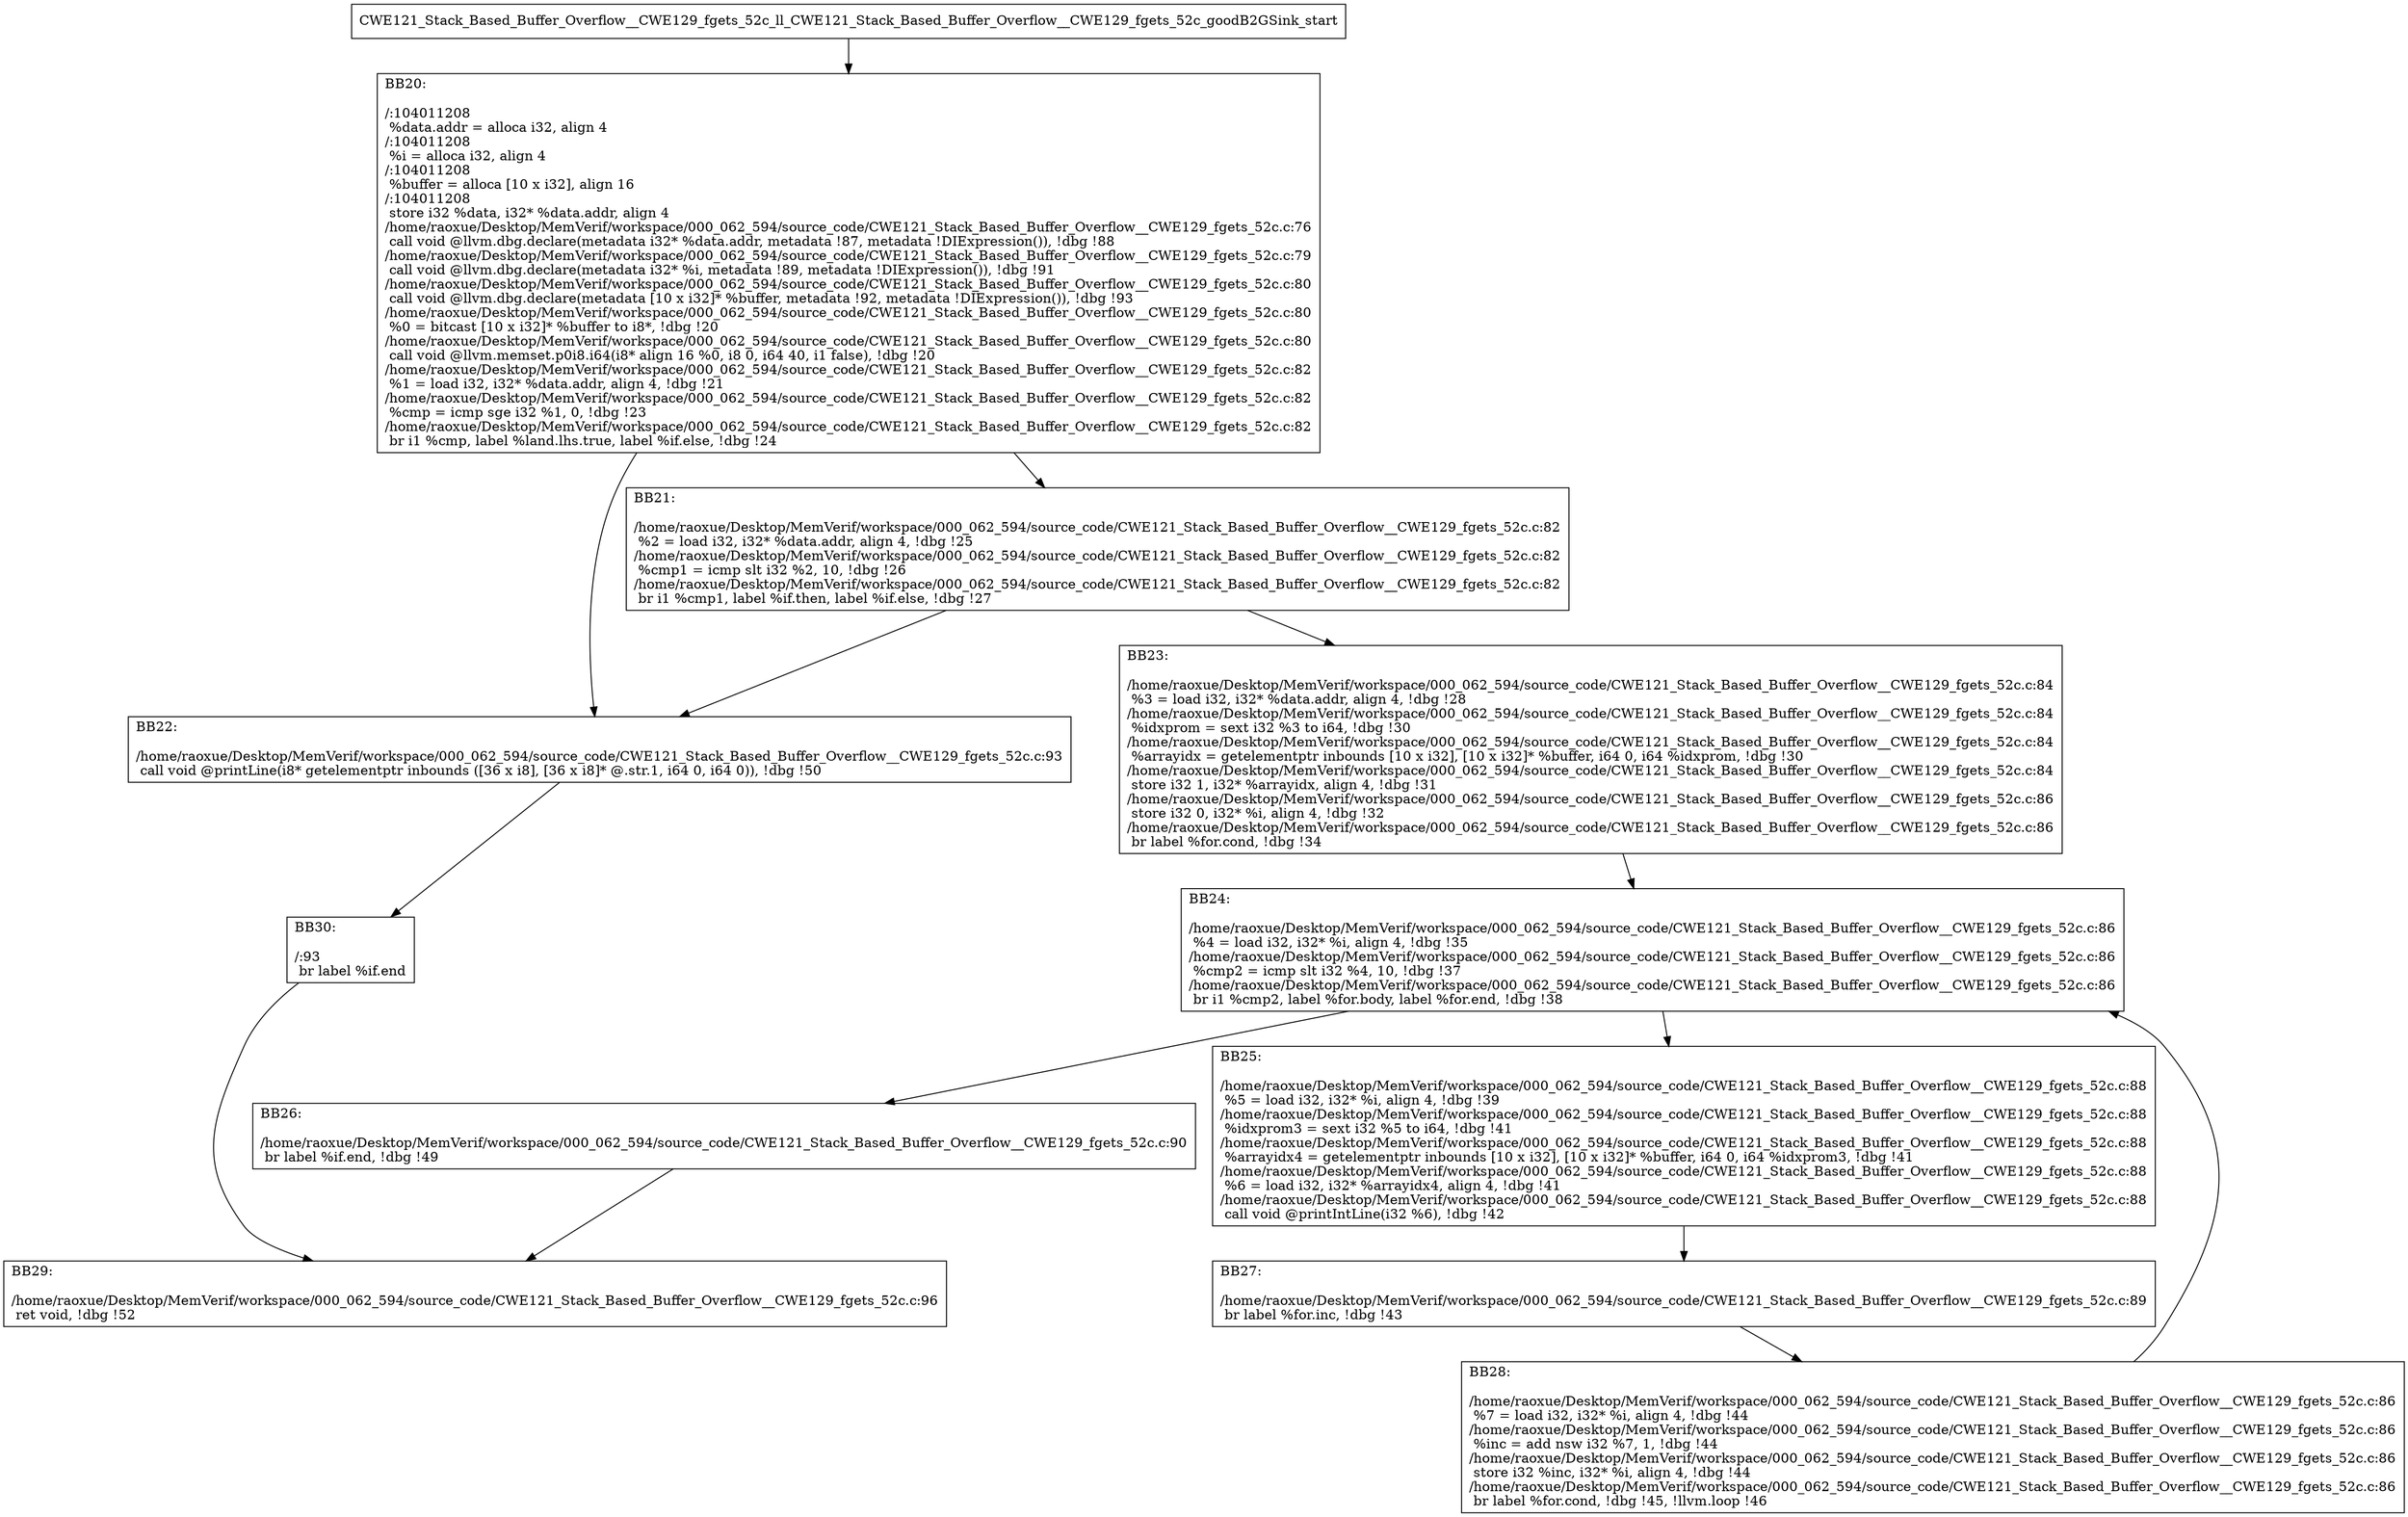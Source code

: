 digraph "CFG for'CWE121_Stack_Based_Buffer_Overflow__CWE129_fgets_52c_ll_CWE121_Stack_Based_Buffer_Overflow__CWE129_fgets_52c_goodB2GSink' function" {
	BBCWE121_Stack_Based_Buffer_Overflow__CWE129_fgets_52c_ll_CWE121_Stack_Based_Buffer_Overflow__CWE129_fgets_52c_goodB2GSink_start[shape=record,label="{CWE121_Stack_Based_Buffer_Overflow__CWE129_fgets_52c_ll_CWE121_Stack_Based_Buffer_Overflow__CWE129_fgets_52c_goodB2GSink_start}"];
	BBCWE121_Stack_Based_Buffer_Overflow__CWE129_fgets_52c_ll_CWE121_Stack_Based_Buffer_Overflow__CWE129_fgets_52c_goodB2GSink_start-> CWE121_Stack_Based_Buffer_Overflow__CWE129_fgets_52c_ll_CWE121_Stack_Based_Buffer_Overflow__CWE129_fgets_52c_goodB2GSinkBB20;
	CWE121_Stack_Based_Buffer_Overflow__CWE129_fgets_52c_ll_CWE121_Stack_Based_Buffer_Overflow__CWE129_fgets_52c_goodB2GSinkBB20 [shape=record, label="{BB20:\l\l/:104011208\l
  %data.addr = alloca i32, align 4\l
/:104011208\l
  %i = alloca i32, align 4\l
/:104011208\l
  %buffer = alloca [10 x i32], align 16\l
/:104011208\l
  store i32 %data, i32* %data.addr, align 4\l
/home/raoxue/Desktop/MemVerif/workspace/000_062_594/source_code/CWE121_Stack_Based_Buffer_Overflow__CWE129_fgets_52c.c:76\l
  call void @llvm.dbg.declare(metadata i32* %data.addr, metadata !87, metadata !DIExpression()), !dbg !88\l
/home/raoxue/Desktop/MemVerif/workspace/000_062_594/source_code/CWE121_Stack_Based_Buffer_Overflow__CWE129_fgets_52c.c:79\l
  call void @llvm.dbg.declare(metadata i32* %i, metadata !89, metadata !DIExpression()), !dbg !91\l
/home/raoxue/Desktop/MemVerif/workspace/000_062_594/source_code/CWE121_Stack_Based_Buffer_Overflow__CWE129_fgets_52c.c:80\l
  call void @llvm.dbg.declare(metadata [10 x i32]* %buffer, metadata !92, metadata !DIExpression()), !dbg !93\l
/home/raoxue/Desktop/MemVerif/workspace/000_062_594/source_code/CWE121_Stack_Based_Buffer_Overflow__CWE129_fgets_52c.c:80\l
  %0 = bitcast [10 x i32]* %buffer to i8*, !dbg !20\l
/home/raoxue/Desktop/MemVerif/workspace/000_062_594/source_code/CWE121_Stack_Based_Buffer_Overflow__CWE129_fgets_52c.c:80\l
  call void @llvm.memset.p0i8.i64(i8* align 16 %0, i8 0, i64 40, i1 false), !dbg !20\l
/home/raoxue/Desktop/MemVerif/workspace/000_062_594/source_code/CWE121_Stack_Based_Buffer_Overflow__CWE129_fgets_52c.c:82\l
  %1 = load i32, i32* %data.addr, align 4, !dbg !21\l
/home/raoxue/Desktop/MemVerif/workspace/000_062_594/source_code/CWE121_Stack_Based_Buffer_Overflow__CWE129_fgets_52c.c:82\l
  %cmp = icmp sge i32 %1, 0, !dbg !23\l
/home/raoxue/Desktop/MemVerif/workspace/000_062_594/source_code/CWE121_Stack_Based_Buffer_Overflow__CWE129_fgets_52c.c:82\l
  br i1 %cmp, label %land.lhs.true, label %if.else, !dbg !24\l
}"];
	CWE121_Stack_Based_Buffer_Overflow__CWE129_fgets_52c_ll_CWE121_Stack_Based_Buffer_Overflow__CWE129_fgets_52c_goodB2GSinkBB20-> CWE121_Stack_Based_Buffer_Overflow__CWE129_fgets_52c_ll_CWE121_Stack_Based_Buffer_Overflow__CWE129_fgets_52c_goodB2GSinkBB21;
	CWE121_Stack_Based_Buffer_Overflow__CWE129_fgets_52c_ll_CWE121_Stack_Based_Buffer_Overflow__CWE129_fgets_52c_goodB2GSinkBB20-> CWE121_Stack_Based_Buffer_Overflow__CWE129_fgets_52c_ll_CWE121_Stack_Based_Buffer_Overflow__CWE129_fgets_52c_goodB2GSinkBB22;
	CWE121_Stack_Based_Buffer_Overflow__CWE129_fgets_52c_ll_CWE121_Stack_Based_Buffer_Overflow__CWE129_fgets_52c_goodB2GSinkBB21 [shape=record, label="{BB21:\l\l/home/raoxue/Desktop/MemVerif/workspace/000_062_594/source_code/CWE121_Stack_Based_Buffer_Overflow__CWE129_fgets_52c.c:82\l
  %2 = load i32, i32* %data.addr, align 4, !dbg !25\l
/home/raoxue/Desktop/MemVerif/workspace/000_062_594/source_code/CWE121_Stack_Based_Buffer_Overflow__CWE129_fgets_52c.c:82\l
  %cmp1 = icmp slt i32 %2, 10, !dbg !26\l
/home/raoxue/Desktop/MemVerif/workspace/000_062_594/source_code/CWE121_Stack_Based_Buffer_Overflow__CWE129_fgets_52c.c:82\l
  br i1 %cmp1, label %if.then, label %if.else, !dbg !27\l
}"];
	CWE121_Stack_Based_Buffer_Overflow__CWE129_fgets_52c_ll_CWE121_Stack_Based_Buffer_Overflow__CWE129_fgets_52c_goodB2GSinkBB21-> CWE121_Stack_Based_Buffer_Overflow__CWE129_fgets_52c_ll_CWE121_Stack_Based_Buffer_Overflow__CWE129_fgets_52c_goodB2GSinkBB23;
	CWE121_Stack_Based_Buffer_Overflow__CWE129_fgets_52c_ll_CWE121_Stack_Based_Buffer_Overflow__CWE129_fgets_52c_goodB2GSinkBB21-> CWE121_Stack_Based_Buffer_Overflow__CWE129_fgets_52c_ll_CWE121_Stack_Based_Buffer_Overflow__CWE129_fgets_52c_goodB2GSinkBB22;
	CWE121_Stack_Based_Buffer_Overflow__CWE129_fgets_52c_ll_CWE121_Stack_Based_Buffer_Overflow__CWE129_fgets_52c_goodB2GSinkBB23 [shape=record, label="{BB23:\l\l/home/raoxue/Desktop/MemVerif/workspace/000_062_594/source_code/CWE121_Stack_Based_Buffer_Overflow__CWE129_fgets_52c.c:84\l
  %3 = load i32, i32* %data.addr, align 4, !dbg !28\l
/home/raoxue/Desktop/MemVerif/workspace/000_062_594/source_code/CWE121_Stack_Based_Buffer_Overflow__CWE129_fgets_52c.c:84\l
  %idxprom = sext i32 %3 to i64, !dbg !30\l
/home/raoxue/Desktop/MemVerif/workspace/000_062_594/source_code/CWE121_Stack_Based_Buffer_Overflow__CWE129_fgets_52c.c:84\l
  %arrayidx = getelementptr inbounds [10 x i32], [10 x i32]* %buffer, i64 0, i64 %idxprom, !dbg !30\l
/home/raoxue/Desktop/MemVerif/workspace/000_062_594/source_code/CWE121_Stack_Based_Buffer_Overflow__CWE129_fgets_52c.c:84\l
  store i32 1, i32* %arrayidx, align 4, !dbg !31\l
/home/raoxue/Desktop/MemVerif/workspace/000_062_594/source_code/CWE121_Stack_Based_Buffer_Overflow__CWE129_fgets_52c.c:86\l
  store i32 0, i32* %i, align 4, !dbg !32\l
/home/raoxue/Desktop/MemVerif/workspace/000_062_594/source_code/CWE121_Stack_Based_Buffer_Overflow__CWE129_fgets_52c.c:86\l
  br label %for.cond, !dbg !34\l
}"];
	CWE121_Stack_Based_Buffer_Overflow__CWE129_fgets_52c_ll_CWE121_Stack_Based_Buffer_Overflow__CWE129_fgets_52c_goodB2GSinkBB23-> CWE121_Stack_Based_Buffer_Overflow__CWE129_fgets_52c_ll_CWE121_Stack_Based_Buffer_Overflow__CWE129_fgets_52c_goodB2GSinkBB24;
	CWE121_Stack_Based_Buffer_Overflow__CWE129_fgets_52c_ll_CWE121_Stack_Based_Buffer_Overflow__CWE129_fgets_52c_goodB2GSinkBB24 [shape=record, label="{BB24:\l\l/home/raoxue/Desktop/MemVerif/workspace/000_062_594/source_code/CWE121_Stack_Based_Buffer_Overflow__CWE129_fgets_52c.c:86\l
  %4 = load i32, i32* %i, align 4, !dbg !35\l
/home/raoxue/Desktop/MemVerif/workspace/000_062_594/source_code/CWE121_Stack_Based_Buffer_Overflow__CWE129_fgets_52c.c:86\l
  %cmp2 = icmp slt i32 %4, 10, !dbg !37\l
/home/raoxue/Desktop/MemVerif/workspace/000_062_594/source_code/CWE121_Stack_Based_Buffer_Overflow__CWE129_fgets_52c.c:86\l
  br i1 %cmp2, label %for.body, label %for.end, !dbg !38\l
}"];
	CWE121_Stack_Based_Buffer_Overflow__CWE129_fgets_52c_ll_CWE121_Stack_Based_Buffer_Overflow__CWE129_fgets_52c_goodB2GSinkBB24-> CWE121_Stack_Based_Buffer_Overflow__CWE129_fgets_52c_ll_CWE121_Stack_Based_Buffer_Overflow__CWE129_fgets_52c_goodB2GSinkBB25;
	CWE121_Stack_Based_Buffer_Overflow__CWE129_fgets_52c_ll_CWE121_Stack_Based_Buffer_Overflow__CWE129_fgets_52c_goodB2GSinkBB24-> CWE121_Stack_Based_Buffer_Overflow__CWE129_fgets_52c_ll_CWE121_Stack_Based_Buffer_Overflow__CWE129_fgets_52c_goodB2GSinkBB26;
	CWE121_Stack_Based_Buffer_Overflow__CWE129_fgets_52c_ll_CWE121_Stack_Based_Buffer_Overflow__CWE129_fgets_52c_goodB2GSinkBB25 [shape=record, label="{BB25:\l\l/home/raoxue/Desktop/MemVerif/workspace/000_062_594/source_code/CWE121_Stack_Based_Buffer_Overflow__CWE129_fgets_52c.c:88\l
  %5 = load i32, i32* %i, align 4, !dbg !39\l
/home/raoxue/Desktop/MemVerif/workspace/000_062_594/source_code/CWE121_Stack_Based_Buffer_Overflow__CWE129_fgets_52c.c:88\l
  %idxprom3 = sext i32 %5 to i64, !dbg !41\l
/home/raoxue/Desktop/MemVerif/workspace/000_062_594/source_code/CWE121_Stack_Based_Buffer_Overflow__CWE129_fgets_52c.c:88\l
  %arrayidx4 = getelementptr inbounds [10 x i32], [10 x i32]* %buffer, i64 0, i64 %idxprom3, !dbg !41\l
/home/raoxue/Desktop/MemVerif/workspace/000_062_594/source_code/CWE121_Stack_Based_Buffer_Overflow__CWE129_fgets_52c.c:88\l
  %6 = load i32, i32* %arrayidx4, align 4, !dbg !41\l
/home/raoxue/Desktop/MemVerif/workspace/000_062_594/source_code/CWE121_Stack_Based_Buffer_Overflow__CWE129_fgets_52c.c:88\l
  call void @printIntLine(i32 %6), !dbg !42\l
}"];
	CWE121_Stack_Based_Buffer_Overflow__CWE129_fgets_52c_ll_CWE121_Stack_Based_Buffer_Overflow__CWE129_fgets_52c_goodB2GSinkBB25-> CWE121_Stack_Based_Buffer_Overflow__CWE129_fgets_52c_ll_CWE121_Stack_Based_Buffer_Overflow__CWE129_fgets_52c_goodB2GSinkBB27;
	CWE121_Stack_Based_Buffer_Overflow__CWE129_fgets_52c_ll_CWE121_Stack_Based_Buffer_Overflow__CWE129_fgets_52c_goodB2GSinkBB27 [shape=record, label="{BB27:\l\l/home/raoxue/Desktop/MemVerif/workspace/000_062_594/source_code/CWE121_Stack_Based_Buffer_Overflow__CWE129_fgets_52c.c:89\l
  br label %for.inc, !dbg !43\l
}"];
	CWE121_Stack_Based_Buffer_Overflow__CWE129_fgets_52c_ll_CWE121_Stack_Based_Buffer_Overflow__CWE129_fgets_52c_goodB2GSinkBB27-> CWE121_Stack_Based_Buffer_Overflow__CWE129_fgets_52c_ll_CWE121_Stack_Based_Buffer_Overflow__CWE129_fgets_52c_goodB2GSinkBB28;
	CWE121_Stack_Based_Buffer_Overflow__CWE129_fgets_52c_ll_CWE121_Stack_Based_Buffer_Overflow__CWE129_fgets_52c_goodB2GSinkBB28 [shape=record, label="{BB28:\l\l/home/raoxue/Desktop/MemVerif/workspace/000_062_594/source_code/CWE121_Stack_Based_Buffer_Overflow__CWE129_fgets_52c.c:86\l
  %7 = load i32, i32* %i, align 4, !dbg !44\l
/home/raoxue/Desktop/MemVerif/workspace/000_062_594/source_code/CWE121_Stack_Based_Buffer_Overflow__CWE129_fgets_52c.c:86\l
  %inc = add nsw i32 %7, 1, !dbg !44\l
/home/raoxue/Desktop/MemVerif/workspace/000_062_594/source_code/CWE121_Stack_Based_Buffer_Overflow__CWE129_fgets_52c.c:86\l
  store i32 %inc, i32* %i, align 4, !dbg !44\l
/home/raoxue/Desktop/MemVerif/workspace/000_062_594/source_code/CWE121_Stack_Based_Buffer_Overflow__CWE129_fgets_52c.c:86\l
  br label %for.cond, !dbg !45, !llvm.loop !46\l
}"];
	CWE121_Stack_Based_Buffer_Overflow__CWE129_fgets_52c_ll_CWE121_Stack_Based_Buffer_Overflow__CWE129_fgets_52c_goodB2GSinkBB28-> CWE121_Stack_Based_Buffer_Overflow__CWE129_fgets_52c_ll_CWE121_Stack_Based_Buffer_Overflow__CWE129_fgets_52c_goodB2GSinkBB24;
	CWE121_Stack_Based_Buffer_Overflow__CWE129_fgets_52c_ll_CWE121_Stack_Based_Buffer_Overflow__CWE129_fgets_52c_goodB2GSinkBB26 [shape=record, label="{BB26:\l\l/home/raoxue/Desktop/MemVerif/workspace/000_062_594/source_code/CWE121_Stack_Based_Buffer_Overflow__CWE129_fgets_52c.c:90\l
  br label %if.end, !dbg !49\l
}"];
	CWE121_Stack_Based_Buffer_Overflow__CWE129_fgets_52c_ll_CWE121_Stack_Based_Buffer_Overflow__CWE129_fgets_52c_goodB2GSinkBB26-> CWE121_Stack_Based_Buffer_Overflow__CWE129_fgets_52c_ll_CWE121_Stack_Based_Buffer_Overflow__CWE129_fgets_52c_goodB2GSinkBB29;
	CWE121_Stack_Based_Buffer_Overflow__CWE129_fgets_52c_ll_CWE121_Stack_Based_Buffer_Overflow__CWE129_fgets_52c_goodB2GSinkBB22 [shape=record, label="{BB22:\l\l/home/raoxue/Desktop/MemVerif/workspace/000_062_594/source_code/CWE121_Stack_Based_Buffer_Overflow__CWE129_fgets_52c.c:93\l
  call void @printLine(i8* getelementptr inbounds ([36 x i8], [36 x i8]* @.str.1, i64 0, i64 0)), !dbg !50\l
}"];
	CWE121_Stack_Based_Buffer_Overflow__CWE129_fgets_52c_ll_CWE121_Stack_Based_Buffer_Overflow__CWE129_fgets_52c_goodB2GSinkBB22-> CWE121_Stack_Based_Buffer_Overflow__CWE129_fgets_52c_ll_CWE121_Stack_Based_Buffer_Overflow__CWE129_fgets_52c_goodB2GSinkBB30;
	CWE121_Stack_Based_Buffer_Overflow__CWE129_fgets_52c_ll_CWE121_Stack_Based_Buffer_Overflow__CWE129_fgets_52c_goodB2GSinkBB30 [shape=record, label="{BB30:\l\l/:93\l
  br label %if.end\l
}"];
	CWE121_Stack_Based_Buffer_Overflow__CWE129_fgets_52c_ll_CWE121_Stack_Based_Buffer_Overflow__CWE129_fgets_52c_goodB2GSinkBB30-> CWE121_Stack_Based_Buffer_Overflow__CWE129_fgets_52c_ll_CWE121_Stack_Based_Buffer_Overflow__CWE129_fgets_52c_goodB2GSinkBB29;
	CWE121_Stack_Based_Buffer_Overflow__CWE129_fgets_52c_ll_CWE121_Stack_Based_Buffer_Overflow__CWE129_fgets_52c_goodB2GSinkBB29 [shape=record, label="{BB29:\l\l/home/raoxue/Desktop/MemVerif/workspace/000_062_594/source_code/CWE121_Stack_Based_Buffer_Overflow__CWE129_fgets_52c.c:96\l
  ret void, !dbg !52\l
}"];
}

